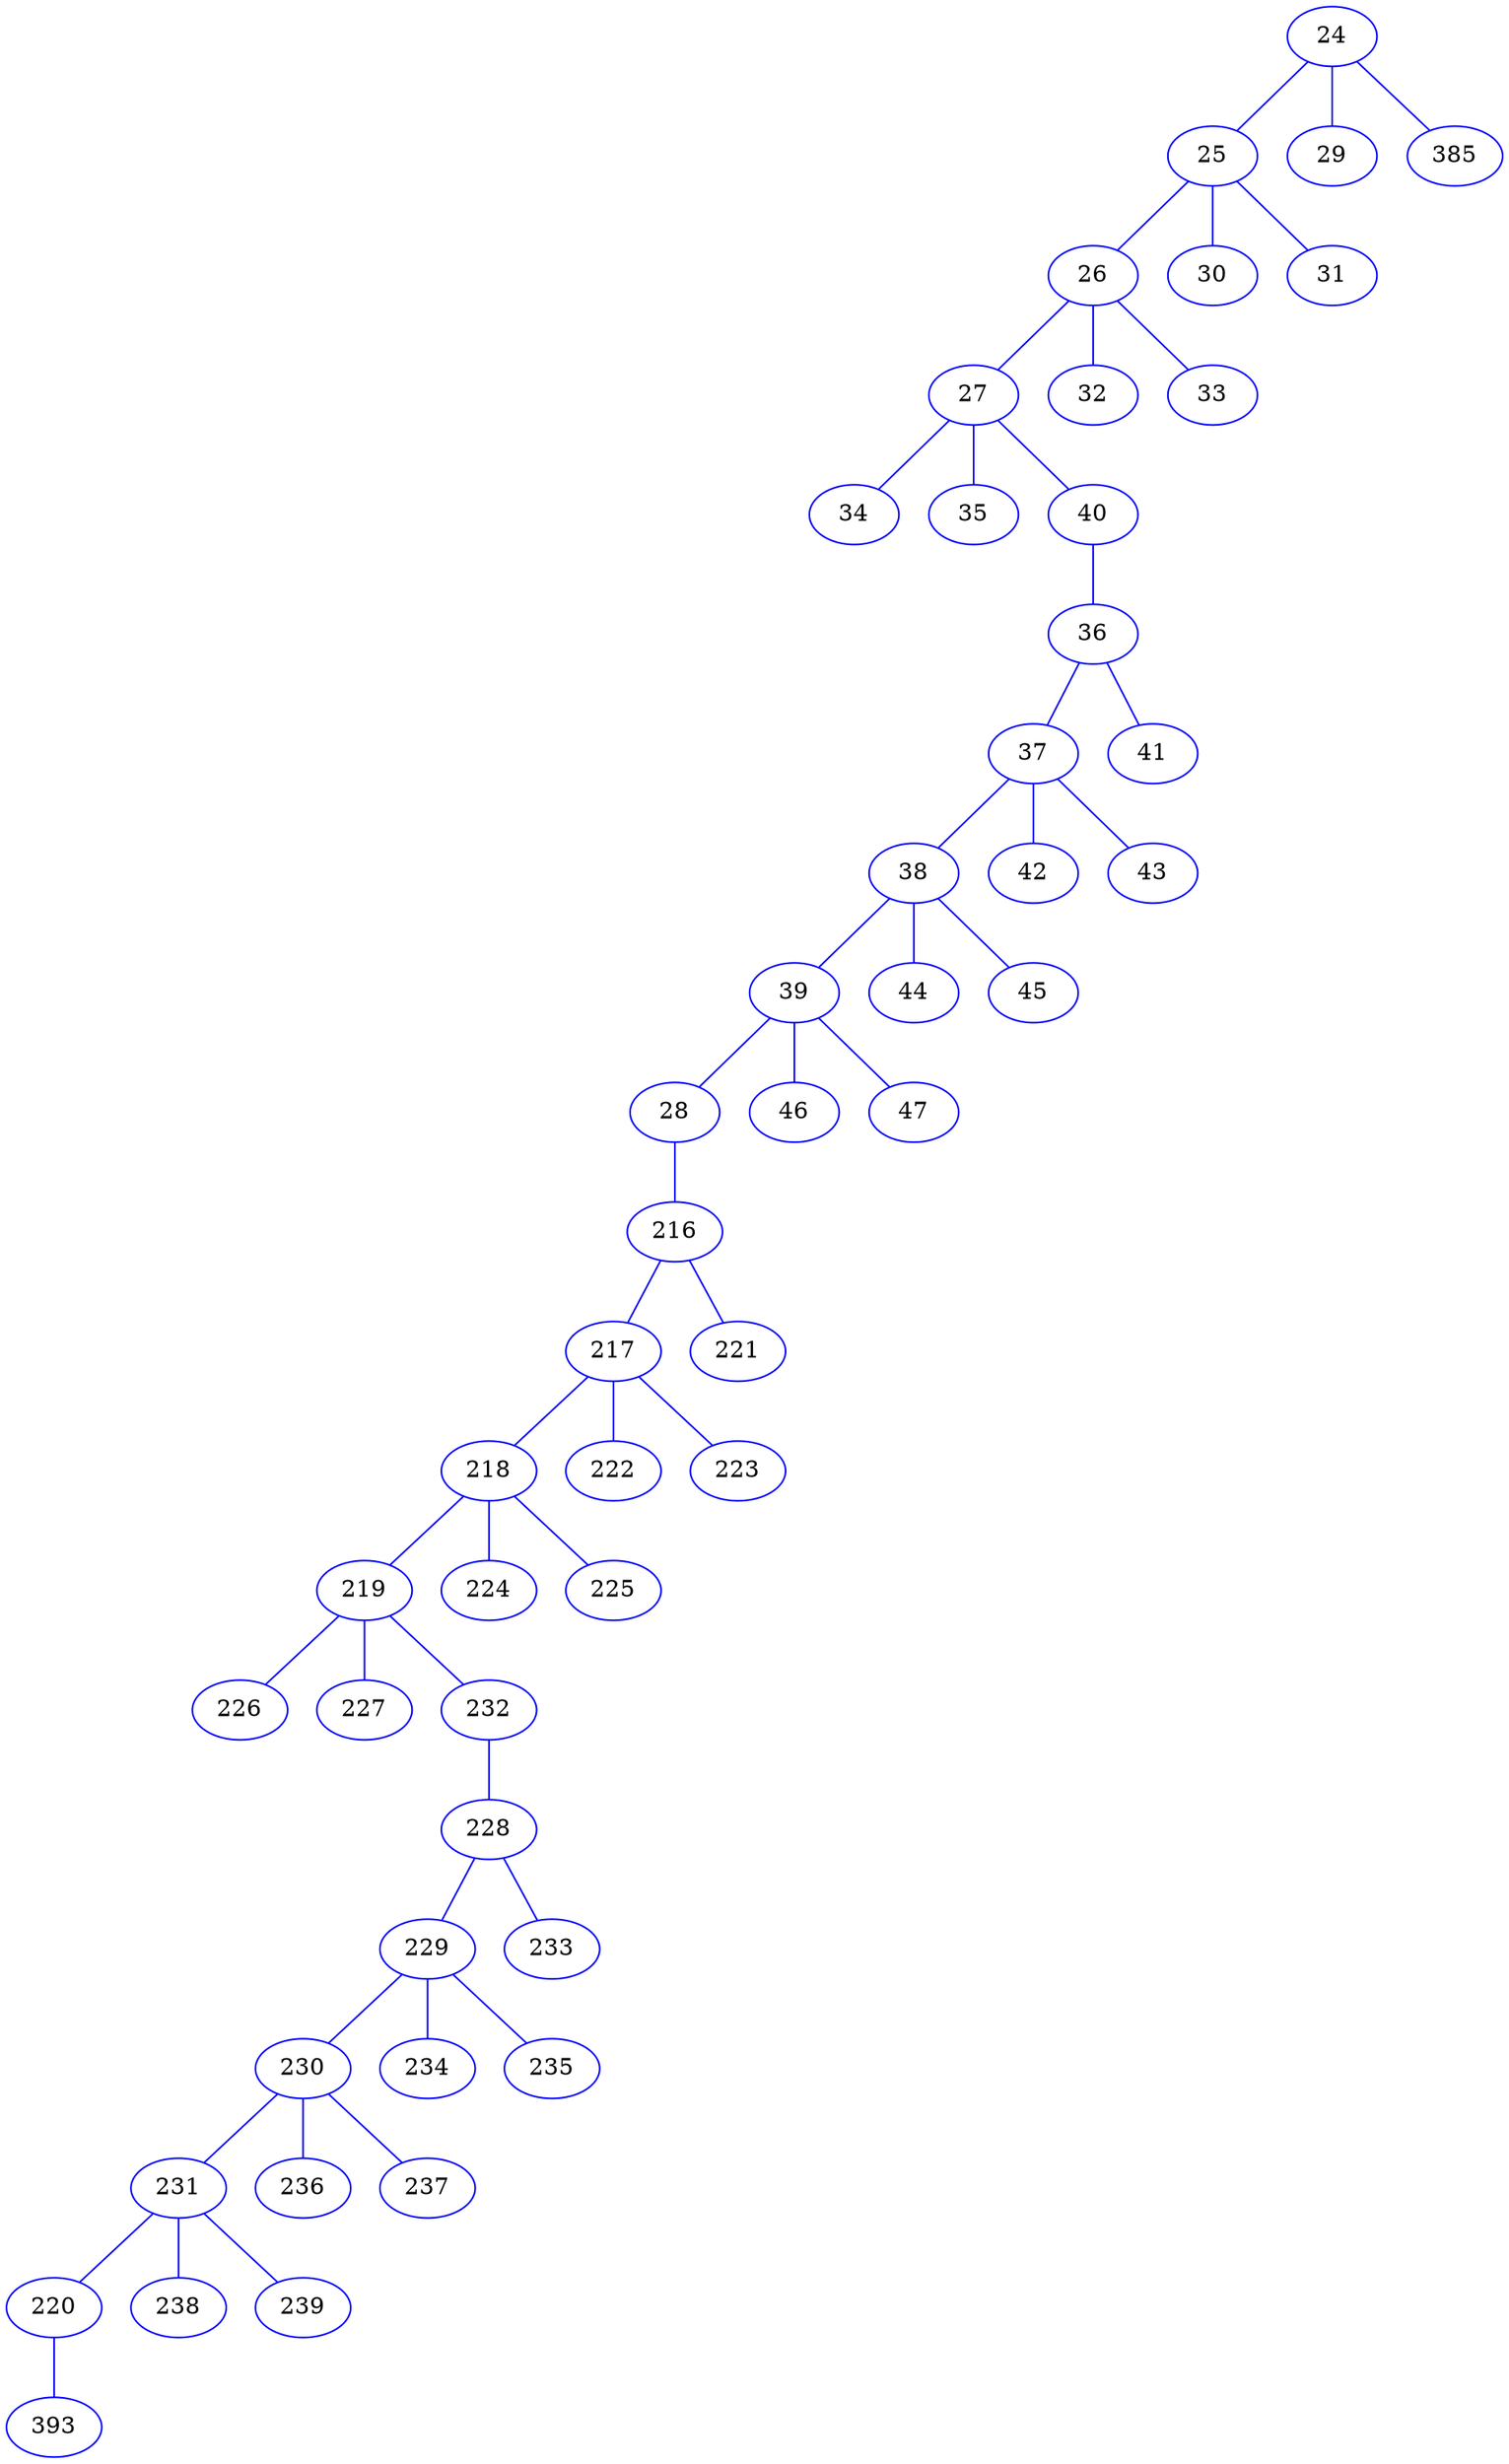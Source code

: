 strict graph "" {
	24	[color=blue];
	25	[color=blue];
	24 -- 25	[color=blue];
	29	[color=blue];
	24 -- 29	[color=blue];
	385	[color=blue];
	24 -- 385	[color=blue];
	26	[color=blue];
	25 -- 26	[color=blue];
	30	[color=blue];
	25 -- 30	[color=blue];
	31	[color=blue];
	25 -- 31	[color=blue];
	27	[color=blue];
	26 -- 27	[color=blue];
	32	[color=blue];
	26 -- 32	[color=blue];
	33	[color=blue];
	26 -- 33	[color=blue];
	34	[color=blue];
	27 -- 34	[color=blue];
	35	[color=blue];
	27 -- 35	[color=blue];
	40	[color=blue];
	27 -- 40	[color=blue];
	36	[color=blue];
	40 -- 36	[color=blue];
	37	[color=blue];
	36 -- 37	[color=blue];
	41	[color=blue];
	36 -- 41	[color=blue];
	38	[color=blue];
	37 -- 38	[color=blue];
	42	[color=blue];
	37 -- 42	[color=blue];
	43	[color=blue];
	37 -- 43	[color=blue];
	39	[color=blue];
	38 -- 39	[color=blue];
	44	[color=blue];
	38 -- 44	[color=blue];
	45	[color=blue];
	38 -- 45	[color=blue];
	28	[color=blue];
	39 -- 28	[color=blue];
	46	[color=blue];
	39 -- 46	[color=blue];
	47	[color=blue];
	39 -- 47	[color=blue];
	216	[color=blue];
	28 -- 216	[color=blue];
	217	[color=blue];
	216 -- 217	[color=blue];
	221	[color=blue];
	216 -- 221	[color=blue];
	218	[color=blue];
	217 -- 218	[color=blue];
	222	[color=blue];
	217 -- 222	[color=blue];
	223	[color=blue];
	217 -- 223	[color=blue];
	219	[color=blue];
	218 -- 219	[color=blue];
	224	[color=blue];
	218 -- 224	[color=blue];
	225	[color=blue];
	218 -- 225	[color=blue];
	226	[color=blue];
	219 -- 226	[color=blue];
	227	[color=blue];
	219 -- 227	[color=blue];
	232	[color=blue];
	219 -- 232	[color=blue];
	228	[color=blue];
	232 -- 228	[color=blue];
	229	[color=blue];
	228 -- 229	[color=blue];
	233	[color=blue];
	228 -- 233	[color=blue];
	230	[color=blue];
	229 -- 230	[color=blue];
	234	[color=blue];
	229 -- 234	[color=blue];
	235	[color=blue];
	229 -- 235	[color=blue];
	231	[color=blue];
	230 -- 231	[color=blue];
	236	[color=blue];
	230 -- 236	[color=blue];
	237	[color=blue];
	230 -- 237	[color=blue];
	220	[color=blue];
	231 -- 220	[color=blue];
	238	[color=blue];
	231 -- 238	[color=blue];
	239	[color=blue];
	231 -- 239	[color=blue];
	393	[color=blue];
	220 -- 393	[color=blue];
}
